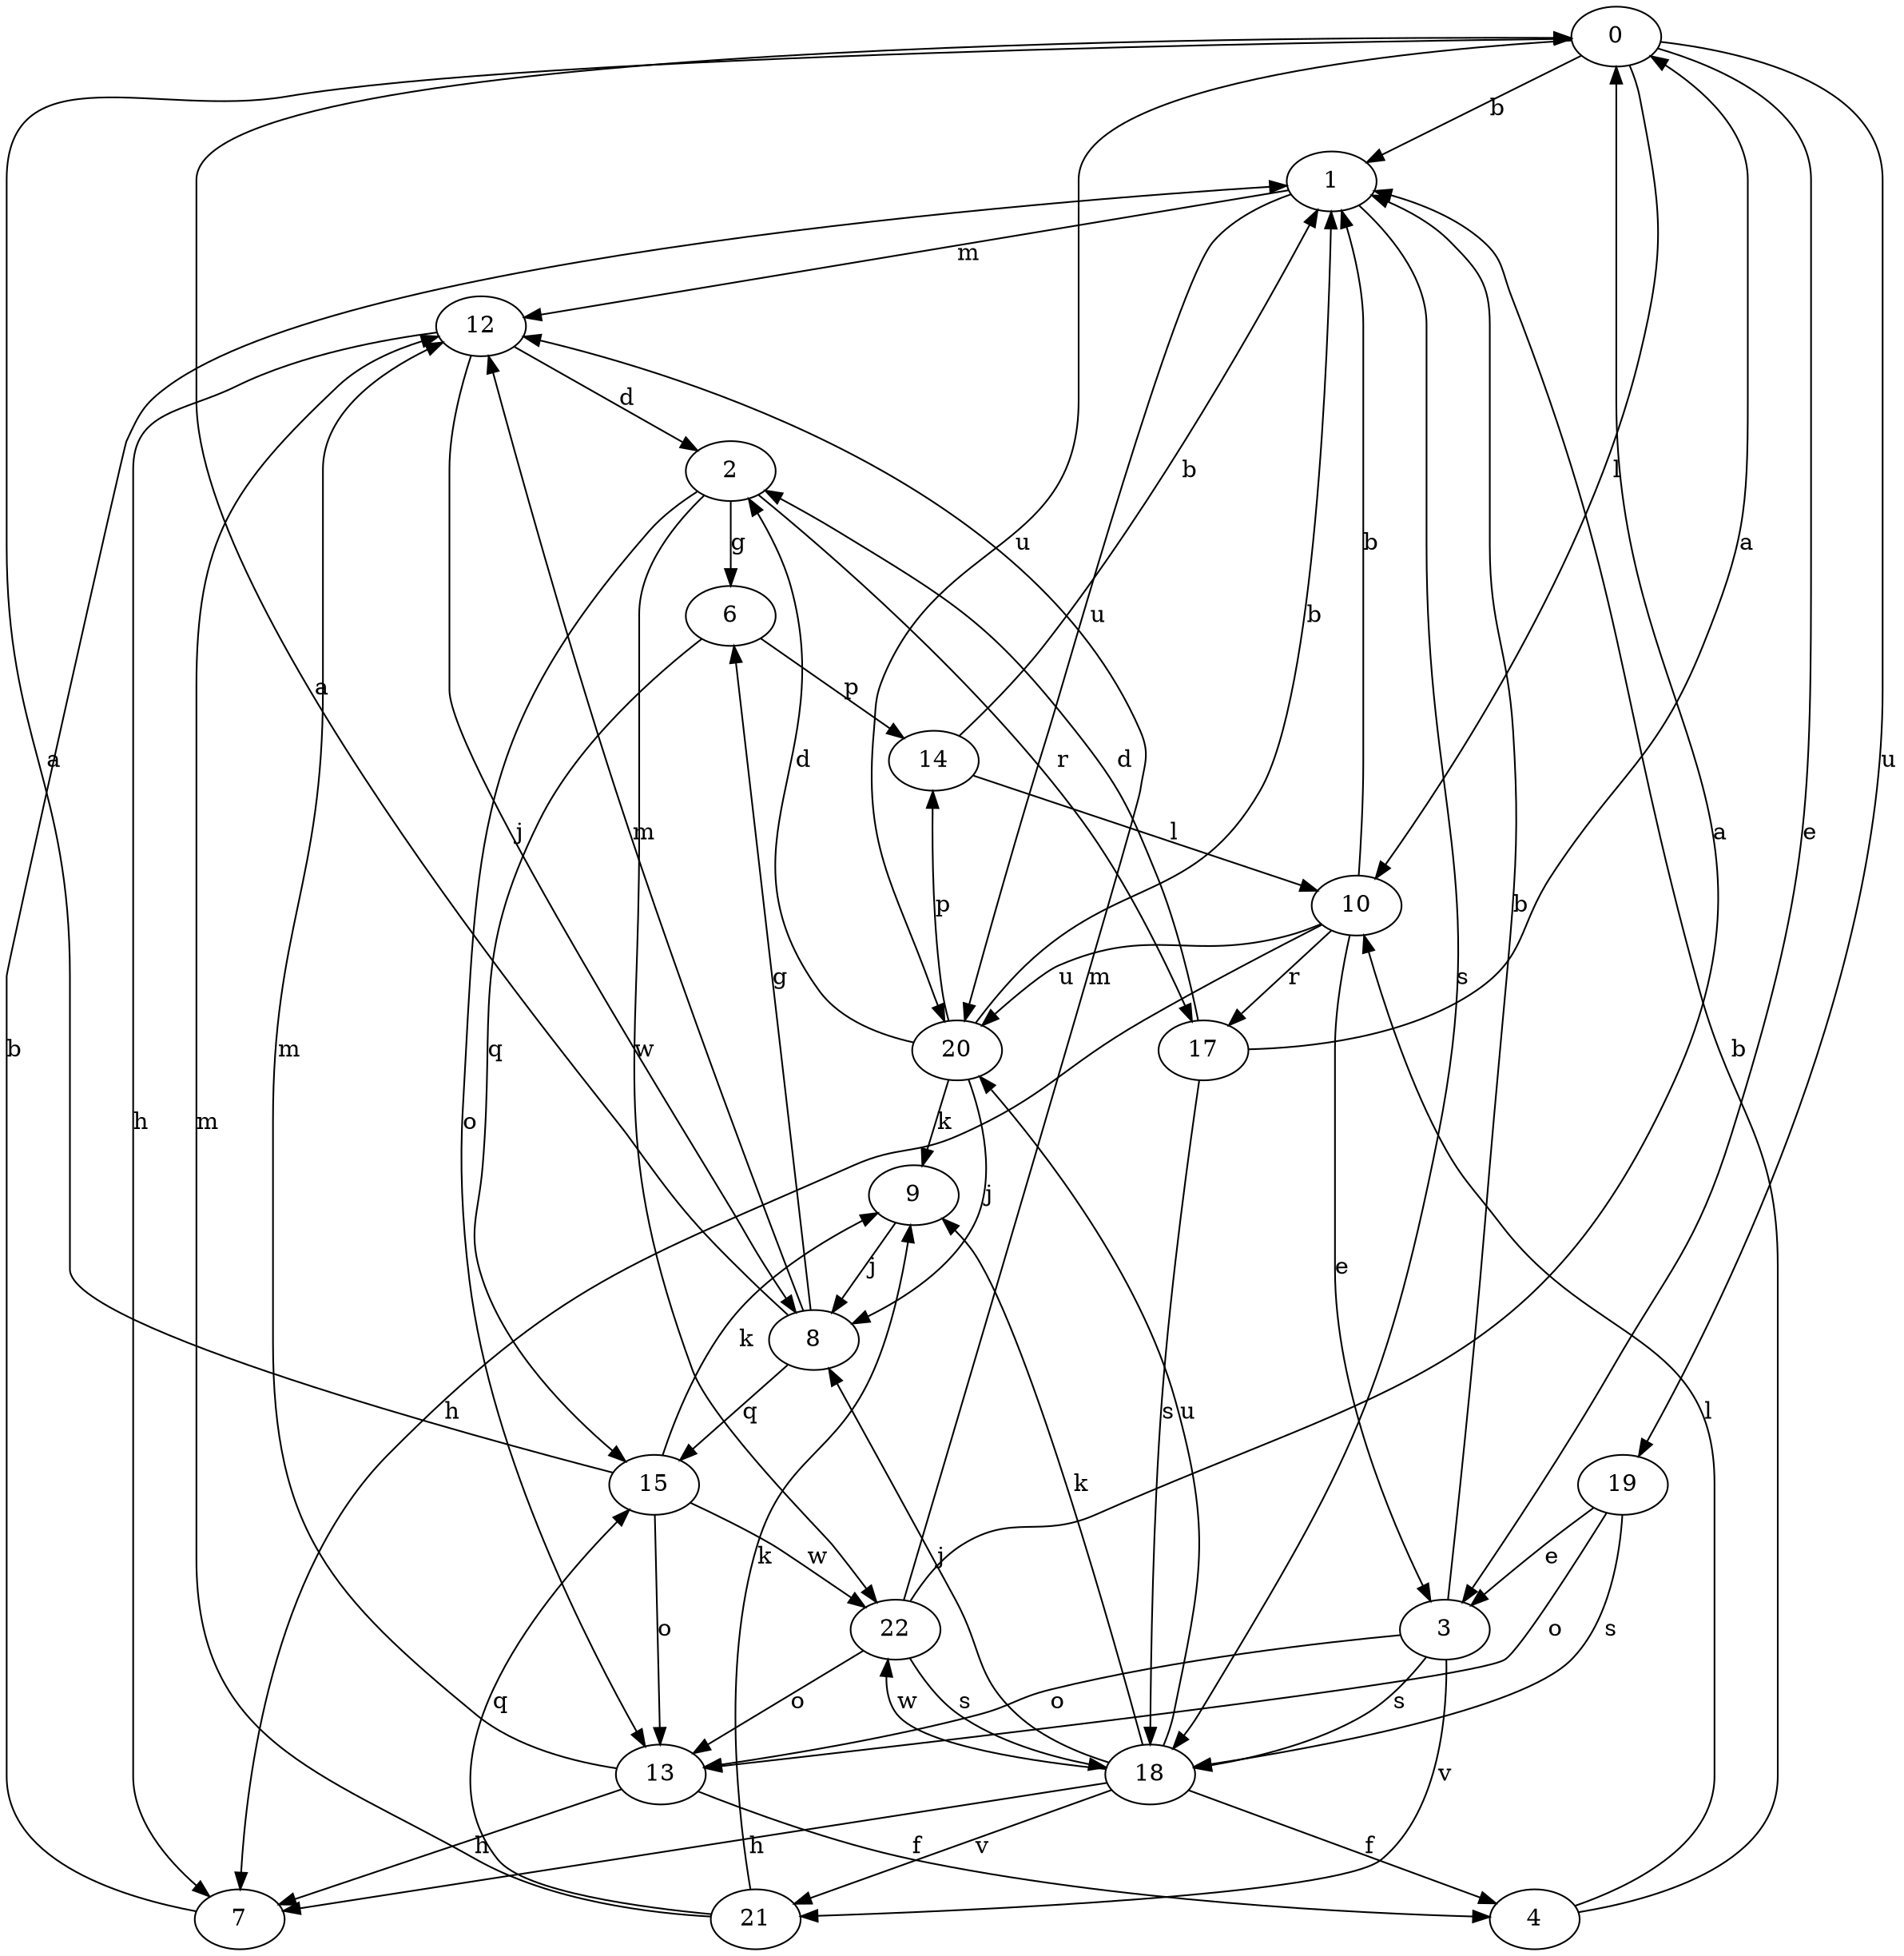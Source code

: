 strict digraph  {
0;
1;
2;
3;
4;
6;
7;
8;
9;
10;
12;
13;
14;
15;
17;
18;
19;
20;
21;
22;
0 -> 1  [label=b];
0 -> 3  [label=e];
0 -> 10  [label=l];
0 -> 19  [label=u];
0 -> 20  [label=u];
1 -> 12  [label=m];
1 -> 18  [label=s];
1 -> 20  [label=u];
2 -> 6  [label=g];
2 -> 13  [label=o];
2 -> 17  [label=r];
2 -> 22  [label=w];
3 -> 1  [label=b];
3 -> 13  [label=o];
3 -> 18  [label=s];
3 -> 21  [label=v];
4 -> 1  [label=b];
4 -> 10  [label=l];
6 -> 14  [label=p];
6 -> 15  [label=q];
7 -> 1  [label=b];
8 -> 0  [label=a];
8 -> 6  [label=g];
8 -> 12  [label=m];
8 -> 15  [label=q];
9 -> 8  [label=j];
10 -> 1  [label=b];
10 -> 3  [label=e];
10 -> 7  [label=h];
10 -> 17  [label=r];
10 -> 20  [label=u];
12 -> 2  [label=d];
12 -> 7  [label=h];
12 -> 8  [label=j];
13 -> 4  [label=f];
13 -> 7  [label=h];
13 -> 12  [label=m];
14 -> 1  [label=b];
14 -> 10  [label=l];
15 -> 0  [label=a];
15 -> 9  [label=k];
15 -> 13  [label=o];
15 -> 22  [label=w];
17 -> 0  [label=a];
17 -> 2  [label=d];
17 -> 18  [label=s];
18 -> 4  [label=f];
18 -> 7  [label=h];
18 -> 8  [label=j];
18 -> 9  [label=k];
18 -> 20  [label=u];
18 -> 21  [label=v];
18 -> 22  [label=w];
19 -> 3  [label=e];
19 -> 13  [label=o];
19 -> 18  [label=s];
20 -> 1  [label=b];
20 -> 2  [label=d];
20 -> 8  [label=j];
20 -> 9  [label=k];
20 -> 14  [label=p];
21 -> 9  [label=k];
21 -> 12  [label=m];
21 -> 15  [label=q];
22 -> 0  [label=a];
22 -> 12  [label=m];
22 -> 13  [label=o];
22 -> 18  [label=s];
}
